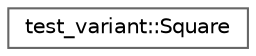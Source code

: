 digraph "类继承关系图"
{
 // LATEX_PDF_SIZE
  bgcolor="transparent";
  edge [fontname=Helvetica,fontsize=10,labelfontname=Helvetica,labelfontsize=10];
  node [fontname=Helvetica,fontsize=10,shape=box,height=0.2,width=0.4];
  rankdir="LR";
  Node0 [id="Node000000",label="test_variant::Square",height=0.2,width=0.4,color="grey40", fillcolor="white", style="filled",URL="$structtest__variant_1_1_square.html",tooltip=" "];
}
